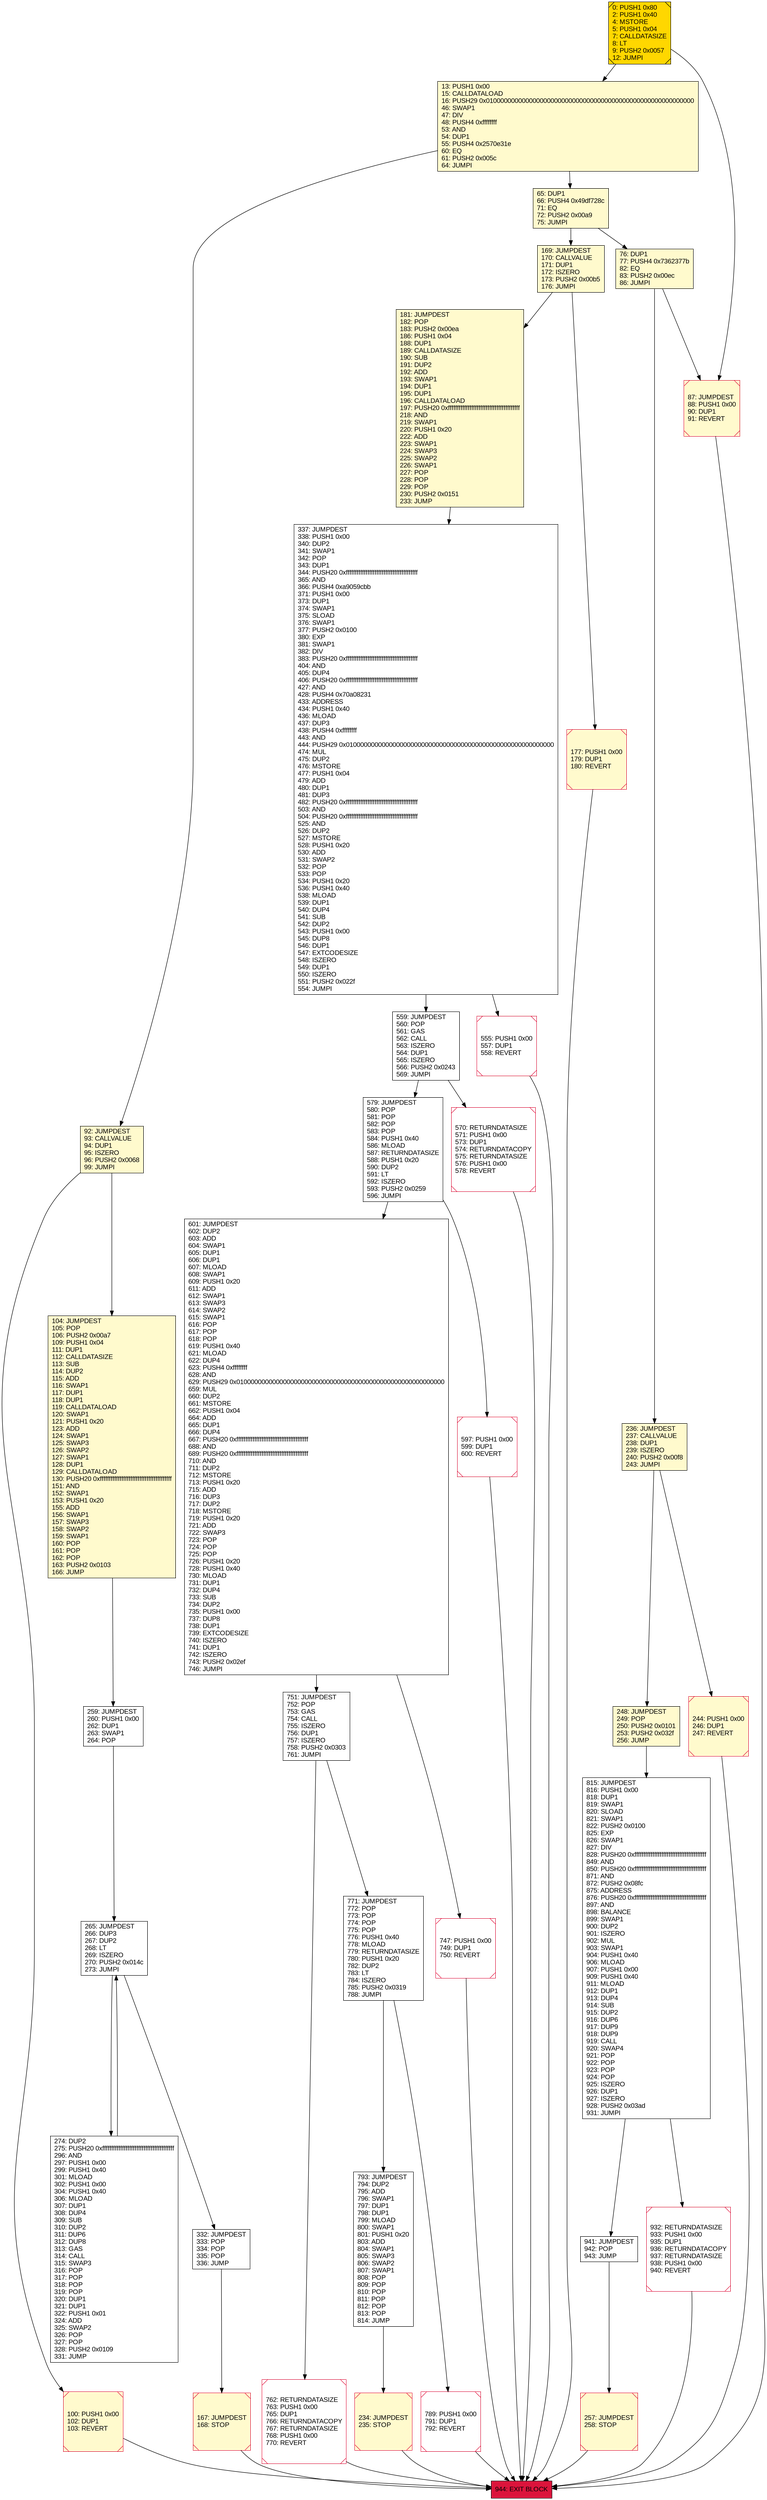 digraph G {
bgcolor=transparent rankdir=UD;
node [shape=box style=filled color=black fillcolor=white fontname=arial fontcolor=black];
248 [label="248: JUMPDEST\l249: POP\l250: PUSH2 0x0101\l253: PUSH2 0x032f\l256: JUMP\l" fillcolor=lemonchiffon ];
13 [label="13: PUSH1 0x00\l15: CALLDATALOAD\l16: PUSH29 0x0100000000000000000000000000000000000000000000000000000000\l46: SWAP1\l47: DIV\l48: PUSH4 0xffffffff\l53: AND\l54: DUP1\l55: PUSH4 0x2570e31e\l60: EQ\l61: PUSH2 0x005c\l64: JUMPI\l" fillcolor=lemonchiffon ];
751 [label="751: JUMPDEST\l752: POP\l753: GAS\l754: CALL\l755: ISZERO\l756: DUP1\l757: ISZERO\l758: PUSH2 0x0303\l761: JUMPI\l" ];
100 [label="100: PUSH1 0x00\l102: DUP1\l103: REVERT\l" fillcolor=lemonchiffon shape=Msquare color=crimson ];
555 [label="555: PUSH1 0x00\l557: DUP1\l558: REVERT\l" shape=Msquare color=crimson ];
747 [label="747: PUSH1 0x00\l749: DUP1\l750: REVERT\l" shape=Msquare color=crimson ];
941 [label="941: JUMPDEST\l942: POP\l943: JUMP\l" ];
815 [label="815: JUMPDEST\l816: PUSH1 0x00\l818: DUP1\l819: SWAP1\l820: SLOAD\l821: SWAP1\l822: PUSH2 0x0100\l825: EXP\l826: SWAP1\l827: DIV\l828: PUSH20 0xffffffffffffffffffffffffffffffffffffffff\l849: AND\l850: PUSH20 0xffffffffffffffffffffffffffffffffffffffff\l871: AND\l872: PUSH2 0x08fc\l875: ADDRESS\l876: PUSH20 0xffffffffffffffffffffffffffffffffffffffff\l897: AND\l898: BALANCE\l899: SWAP1\l900: DUP2\l901: ISZERO\l902: MUL\l903: SWAP1\l904: PUSH1 0x40\l906: MLOAD\l907: PUSH1 0x00\l909: PUSH1 0x40\l911: MLOAD\l912: DUP1\l913: DUP4\l914: SUB\l915: DUP2\l916: DUP6\l917: DUP9\l918: DUP9\l919: CALL\l920: SWAP4\l921: POP\l922: POP\l923: POP\l924: POP\l925: ISZERO\l926: DUP1\l927: ISZERO\l928: PUSH2 0x03ad\l931: JUMPI\l" ];
559 [label="559: JUMPDEST\l560: POP\l561: GAS\l562: CALL\l563: ISZERO\l564: DUP1\l565: ISZERO\l566: PUSH2 0x0243\l569: JUMPI\l" ];
177 [label="177: PUSH1 0x00\l179: DUP1\l180: REVERT\l" fillcolor=lemonchiffon shape=Msquare color=crimson ];
87 [label="87: JUMPDEST\l88: PUSH1 0x00\l90: DUP1\l91: REVERT\l" fillcolor=lemonchiffon shape=Msquare color=crimson ];
65 [label="65: DUP1\l66: PUSH4 0x49df728c\l71: EQ\l72: PUSH2 0x00a9\l75: JUMPI\l" fillcolor=lemonchiffon ];
169 [label="169: JUMPDEST\l170: CALLVALUE\l171: DUP1\l172: ISZERO\l173: PUSH2 0x00b5\l176: JUMPI\l" fillcolor=lemonchiffon ];
181 [label="181: JUMPDEST\l182: POP\l183: PUSH2 0x00ea\l186: PUSH1 0x04\l188: DUP1\l189: CALLDATASIZE\l190: SUB\l191: DUP2\l192: ADD\l193: SWAP1\l194: DUP1\l195: DUP1\l196: CALLDATALOAD\l197: PUSH20 0xffffffffffffffffffffffffffffffffffffffff\l218: AND\l219: SWAP1\l220: PUSH1 0x20\l222: ADD\l223: SWAP1\l224: SWAP3\l225: SWAP2\l226: SWAP1\l227: POP\l228: POP\l229: POP\l230: PUSH2 0x0151\l233: JUMP\l" fillcolor=lemonchiffon ];
337 [label="337: JUMPDEST\l338: PUSH1 0x00\l340: DUP2\l341: SWAP1\l342: POP\l343: DUP1\l344: PUSH20 0xffffffffffffffffffffffffffffffffffffffff\l365: AND\l366: PUSH4 0xa9059cbb\l371: PUSH1 0x00\l373: DUP1\l374: SWAP1\l375: SLOAD\l376: SWAP1\l377: PUSH2 0x0100\l380: EXP\l381: SWAP1\l382: DIV\l383: PUSH20 0xffffffffffffffffffffffffffffffffffffffff\l404: AND\l405: DUP4\l406: PUSH20 0xffffffffffffffffffffffffffffffffffffffff\l427: AND\l428: PUSH4 0x70a08231\l433: ADDRESS\l434: PUSH1 0x40\l436: MLOAD\l437: DUP3\l438: PUSH4 0xffffffff\l443: AND\l444: PUSH29 0x0100000000000000000000000000000000000000000000000000000000\l474: MUL\l475: DUP2\l476: MSTORE\l477: PUSH1 0x04\l479: ADD\l480: DUP1\l481: DUP3\l482: PUSH20 0xffffffffffffffffffffffffffffffffffffffff\l503: AND\l504: PUSH20 0xffffffffffffffffffffffffffffffffffffffff\l525: AND\l526: DUP2\l527: MSTORE\l528: PUSH1 0x20\l530: ADD\l531: SWAP2\l532: POP\l533: POP\l534: PUSH1 0x20\l536: PUSH1 0x40\l538: MLOAD\l539: DUP1\l540: DUP4\l541: SUB\l542: DUP2\l543: PUSH1 0x00\l545: DUP8\l546: DUP1\l547: EXTCODESIZE\l548: ISZERO\l549: DUP1\l550: ISZERO\l551: PUSH2 0x022f\l554: JUMPI\l" ];
244 [label="244: PUSH1 0x00\l246: DUP1\l247: REVERT\l" fillcolor=lemonchiffon shape=Msquare color=crimson ];
257 [label="257: JUMPDEST\l258: STOP\l" fillcolor=lemonchiffon shape=Msquare color=crimson ];
236 [label="236: JUMPDEST\l237: CALLVALUE\l238: DUP1\l239: ISZERO\l240: PUSH2 0x00f8\l243: JUMPI\l" fillcolor=lemonchiffon ];
601 [label="601: JUMPDEST\l602: DUP2\l603: ADD\l604: SWAP1\l605: DUP1\l606: DUP1\l607: MLOAD\l608: SWAP1\l609: PUSH1 0x20\l611: ADD\l612: SWAP1\l613: SWAP3\l614: SWAP2\l615: SWAP1\l616: POP\l617: POP\l618: POP\l619: PUSH1 0x40\l621: MLOAD\l622: DUP4\l623: PUSH4 0xffffffff\l628: AND\l629: PUSH29 0x0100000000000000000000000000000000000000000000000000000000\l659: MUL\l660: DUP2\l661: MSTORE\l662: PUSH1 0x04\l664: ADD\l665: DUP1\l666: DUP4\l667: PUSH20 0xffffffffffffffffffffffffffffffffffffffff\l688: AND\l689: PUSH20 0xffffffffffffffffffffffffffffffffffffffff\l710: AND\l711: DUP2\l712: MSTORE\l713: PUSH1 0x20\l715: ADD\l716: DUP3\l717: DUP2\l718: MSTORE\l719: PUSH1 0x20\l721: ADD\l722: SWAP3\l723: POP\l724: POP\l725: POP\l726: PUSH1 0x20\l728: PUSH1 0x40\l730: MLOAD\l731: DUP1\l732: DUP4\l733: SUB\l734: DUP2\l735: PUSH1 0x00\l737: DUP8\l738: DUP1\l739: EXTCODESIZE\l740: ISZERO\l741: DUP1\l742: ISZERO\l743: PUSH2 0x02ef\l746: JUMPI\l" ];
92 [label="92: JUMPDEST\l93: CALLVALUE\l94: DUP1\l95: ISZERO\l96: PUSH2 0x0068\l99: JUMPI\l" fillcolor=lemonchiffon ];
771 [label="771: JUMPDEST\l772: POP\l773: POP\l774: POP\l775: POP\l776: PUSH1 0x40\l778: MLOAD\l779: RETURNDATASIZE\l780: PUSH1 0x20\l782: DUP2\l783: LT\l784: ISZERO\l785: PUSH2 0x0319\l788: JUMPI\l" ];
793 [label="793: JUMPDEST\l794: DUP2\l795: ADD\l796: SWAP1\l797: DUP1\l798: DUP1\l799: MLOAD\l800: SWAP1\l801: PUSH1 0x20\l803: ADD\l804: SWAP1\l805: SWAP3\l806: SWAP2\l807: SWAP1\l808: POP\l809: POP\l810: POP\l811: POP\l812: POP\l813: POP\l814: JUMP\l" ];
570 [label="570: RETURNDATASIZE\l571: PUSH1 0x00\l573: DUP1\l574: RETURNDATACOPY\l575: RETURNDATASIZE\l576: PUSH1 0x00\l578: REVERT\l" shape=Msquare color=crimson ];
762 [label="762: RETURNDATASIZE\l763: PUSH1 0x00\l765: DUP1\l766: RETURNDATACOPY\l767: RETURNDATASIZE\l768: PUSH1 0x00\l770: REVERT\l" shape=Msquare color=crimson ];
259 [label="259: JUMPDEST\l260: PUSH1 0x00\l262: DUP1\l263: SWAP1\l264: POP\l" ];
579 [label="579: JUMPDEST\l580: POP\l581: POP\l582: POP\l583: POP\l584: PUSH1 0x40\l586: MLOAD\l587: RETURNDATASIZE\l588: PUSH1 0x20\l590: DUP2\l591: LT\l592: ISZERO\l593: PUSH2 0x0259\l596: JUMPI\l" ];
332 [label="332: JUMPDEST\l333: POP\l334: POP\l335: POP\l336: JUMP\l" ];
265 [label="265: JUMPDEST\l266: DUP3\l267: DUP2\l268: LT\l269: ISZERO\l270: PUSH2 0x014c\l273: JUMPI\l" ];
944 [label="944: EXIT BLOCK\l" fillcolor=crimson ];
104 [label="104: JUMPDEST\l105: POP\l106: PUSH2 0x00a7\l109: PUSH1 0x04\l111: DUP1\l112: CALLDATASIZE\l113: SUB\l114: DUP2\l115: ADD\l116: SWAP1\l117: DUP1\l118: DUP1\l119: CALLDATALOAD\l120: SWAP1\l121: PUSH1 0x20\l123: ADD\l124: SWAP1\l125: SWAP3\l126: SWAP2\l127: SWAP1\l128: DUP1\l129: CALLDATALOAD\l130: PUSH20 0xffffffffffffffffffffffffffffffffffffffff\l151: AND\l152: SWAP1\l153: PUSH1 0x20\l155: ADD\l156: SWAP1\l157: SWAP3\l158: SWAP2\l159: SWAP1\l160: POP\l161: POP\l162: POP\l163: PUSH2 0x0103\l166: JUMP\l" fillcolor=lemonchiffon ];
167 [label="167: JUMPDEST\l168: STOP\l" fillcolor=lemonchiffon shape=Msquare color=crimson ];
597 [label="597: PUSH1 0x00\l599: DUP1\l600: REVERT\l" shape=Msquare color=crimson ];
789 [label="789: PUSH1 0x00\l791: DUP1\l792: REVERT\l" shape=Msquare color=crimson ];
76 [label="76: DUP1\l77: PUSH4 0x7362377b\l82: EQ\l83: PUSH2 0x00ec\l86: JUMPI\l" fillcolor=lemonchiffon ];
274 [label="274: DUP2\l275: PUSH20 0xffffffffffffffffffffffffffffffffffffffff\l296: AND\l297: PUSH1 0x00\l299: PUSH1 0x40\l301: MLOAD\l302: PUSH1 0x00\l304: PUSH1 0x40\l306: MLOAD\l307: DUP1\l308: DUP4\l309: SUB\l310: DUP2\l311: DUP6\l312: DUP8\l313: GAS\l314: CALL\l315: SWAP3\l316: POP\l317: POP\l318: POP\l319: POP\l320: DUP1\l321: DUP1\l322: PUSH1 0x01\l324: ADD\l325: SWAP2\l326: POP\l327: POP\l328: PUSH2 0x0109\l331: JUMP\l" ];
0 [label="0: PUSH1 0x80\l2: PUSH1 0x40\l4: MSTORE\l5: PUSH1 0x04\l7: CALLDATASIZE\l8: LT\l9: PUSH2 0x0057\l12: JUMPI\l" fillcolor=lemonchiffon shape=Msquare fillcolor=gold ];
234 [label="234: JUMPDEST\l235: STOP\l" fillcolor=lemonchiffon shape=Msquare color=crimson ];
932 [label="932: RETURNDATASIZE\l933: PUSH1 0x00\l935: DUP1\l936: RETURNDATACOPY\l937: RETURNDATASIZE\l938: PUSH1 0x00\l940: REVERT\l" shape=Msquare color=crimson ];
65 -> 169;
181 -> 337;
167 -> 944;
169 -> 177;
265 -> 332;
789 -> 944;
932 -> 944;
13 -> 65;
570 -> 944;
601 -> 747;
236 -> 248;
104 -> 259;
751 -> 771;
13 -> 92;
337 -> 559;
601 -> 751;
332 -> 167;
793 -> 234;
579 -> 597;
941 -> 257;
177 -> 944;
76 -> 87;
559 -> 579;
257 -> 944;
751 -> 762;
579 -> 601;
555 -> 944;
771 -> 793;
0 -> 13;
236 -> 244;
259 -> 265;
597 -> 944;
815 -> 941;
169 -> 181;
248 -> 815;
234 -> 944;
762 -> 944;
265 -> 274;
274 -> 265;
92 -> 100;
337 -> 555;
76 -> 236;
87 -> 944;
65 -> 76;
244 -> 944;
771 -> 789;
92 -> 104;
0 -> 87;
559 -> 570;
815 -> 932;
100 -> 944;
747 -> 944;
}